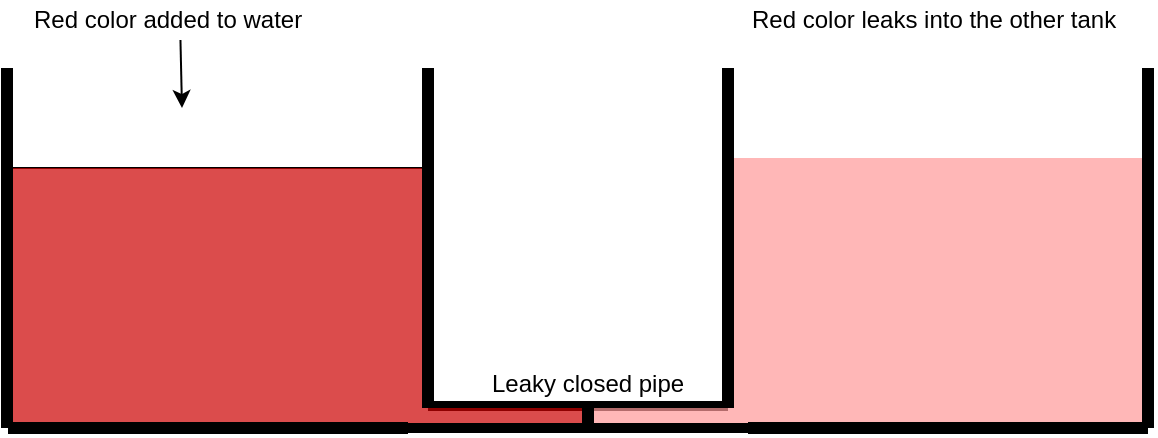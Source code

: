 <mxfile version="12.1.3" pages="1"><diagram id="LEnJcGsakfa9bV3Fm3Wc" name="Page-1"><mxGraphModel dx="712" dy="286" grid="0" gridSize="10" guides="1" tooltips="1" connect="1" arrows="1" fold="1" page="1" pageScale="1" pageWidth="850" pageHeight="1100" math="0" shadow="0"><root><mxCell id="0"/><mxCell id="1" parent="0"/><mxCell id="izlwzbf_rNP3AeDuCheP-12" value="" style="endArrow=none;html=1;strokeWidth=1;" edge="1" parent="1"><mxGeometry width="50" height="50" relative="1" as="geometry"><mxPoint x="360" y="250" as="sourcePoint"/><mxPoint x="150" y="250" as="targetPoint"/></mxGeometry></mxCell><mxCell id="izlwzbf_rNP3AeDuCheP-14" value="" style="whiteSpace=wrap;html=1;fillColor=#CC0000;opacity=70;strokeColor=none;" vertex="1" parent="1"><mxGeometry x="150" y="250" width="210" height="130" as="geometry"/></mxCell><mxCell id="izlwzbf_rNP3AeDuCheP-18" value="" style="endArrow=none;html=1;strokeWidth=6;" edge="1" parent="1"><mxGeometry width="50" height="50" relative="1" as="geometry"><mxPoint x="149.5" y="380" as="sourcePoint"/><mxPoint x="149.5" y="200" as="targetPoint"/></mxGeometry></mxCell><mxCell id="izlwzbf_rNP3AeDuCheP-19" value="" style="endArrow=none;html=1;strokeWidth=6;" edge="1" parent="1"><mxGeometry width="50" height="50" relative="1" as="geometry"><mxPoint x="150" y="380" as="sourcePoint"/><mxPoint x="350" y="380" as="targetPoint"/></mxGeometry></mxCell><mxCell id="izlwzbf_rNP3AeDuCheP-20" value="" style="endArrow=none;html=1;strokeWidth=6;" edge="1" parent="1"><mxGeometry width="50" height="50" relative="1" as="geometry"><mxPoint x="360" y="370" as="sourcePoint"/><mxPoint x="360" y="200" as="targetPoint"/></mxGeometry></mxCell><mxCell id="izlwzbf_rNP3AeDuCheP-22" value="" style="endArrow=none;html=1;strokeWidth=5;" edge="1" parent="1"><mxGeometry width="50" height="50" relative="1" as="geometry"><mxPoint x="510" y="369" as="sourcePoint"/><mxPoint x="360" y="369" as="targetPoint"/></mxGeometry></mxCell><mxCell id="izlwzbf_rNP3AeDuCheP-23" value="" style="whiteSpace=wrap;html=1;fillColor=#CC0000;shadow=0;strokeColor=none;opacity=70;" vertex="1" parent="1"><mxGeometry x="360" y="370" width="80" height="10" as="geometry"/></mxCell><mxCell id="izlwzbf_rNP3AeDuCheP-26" value="" style="whiteSpace=wrap;html=1;fillColor=#FF9999;opacity=70;strokeColor=none;" vertex="1" parent="1"><mxGeometry x="510" y="245" width="210" height="135" as="geometry"/></mxCell><mxCell id="izlwzbf_rNP3AeDuCheP-27" value="" style="endArrow=none;html=1;strokeWidth=6;" edge="1" parent="1"><mxGeometry width="50" height="50" relative="1" as="geometry"><mxPoint x="510" y="370" as="sourcePoint"/><mxPoint x="510" y="200" as="targetPoint"/></mxGeometry></mxCell><mxCell id="izlwzbf_rNP3AeDuCheP-28" value="" style="endArrow=none;html=1;strokeWidth=6;" edge="1" parent="1"><mxGeometry width="50" height="50" relative="1" as="geometry"><mxPoint x="720" y="380" as="sourcePoint"/><mxPoint x="720" y="200" as="targetPoint"/></mxGeometry></mxCell><mxCell id="izlwzbf_rNP3AeDuCheP-29" value="" style="endArrow=none;html=1;strokeWidth=6;" edge="1" parent="1"><mxGeometry width="50" height="50" relative="1" as="geometry"><mxPoint x="520" y="380" as="sourcePoint"/><mxPoint x="720" y="380" as="targetPoint"/></mxGeometry></mxCell><mxCell id="izlwzbf_rNP3AeDuCheP-30" value="" style="whiteSpace=wrap;html=1;fillColor=#FF9999;opacity=70;strokeColor=none;" vertex="1" parent="1"><mxGeometry x="440" y="370" width="70" height="8" as="geometry"/></mxCell><mxCell id="izlwzbf_rNP3AeDuCheP-32" value="" style="endArrow=none;html=1;strokeWidth=5;" edge="1" parent="1"><mxGeometry width="50" height="50" relative="1" as="geometry"><mxPoint x="520" y="380" as="sourcePoint"/><mxPoint x="350" y="380" as="targetPoint"/></mxGeometry></mxCell><mxCell id="izlwzbf_rNP3AeDuCheP-33" value="" style="endArrow=none;html=1;strokeWidth=6;" edge="1" parent="1"><mxGeometry width="50" height="50" relative="1" as="geometry"><mxPoint x="440" y="370" as="sourcePoint"/><mxPoint x="440" y="380" as="targetPoint"/></mxGeometry></mxCell><mxCell id="izlwzbf_rNP3AeDuCheP-36" value="" style="edgeStyle=none;rounded=0;orthogonalLoop=1;jettySize=auto;html=1;strokeWidth=1;fillColor=#00FFFF;" edge="1" parent="1" source="izlwzbf_rNP3AeDuCheP-34"><mxGeometry relative="1" as="geometry"><mxPoint x="237" y="220" as="targetPoint"/></mxGeometry></mxCell><mxCell id="izlwzbf_rNP3AeDuCheP-34" value="Red color added to water" style="text;html=1;resizable=0;points=[];autosize=1;align=left;verticalAlign=top;spacingTop=-4;" vertex="1" parent="1"><mxGeometry x="161" y="166" width="150" height="20" as="geometry"/></mxCell><mxCell id="izlwzbf_rNP3AeDuCheP-35" value="Red color leaks into the other tank" style="text;html=1;resizable=0;points=[];autosize=1;align=left;verticalAlign=top;spacingTop=-4;" vertex="1" parent="1"><mxGeometry x="520" y="166" width="200" height="20" as="geometry"/></mxCell><mxCell id="izlwzbf_rNP3AeDuCheP-37" value="Leaky closed pipe" style="text;html=1;resizable=0;points=[];autosize=1;align=left;verticalAlign=top;spacingTop=-4;" vertex="1" parent="1"><mxGeometry x="390" y="348" width="106" height="14" as="geometry"/></mxCell></root></mxGraphModel></diagram></mxfile>